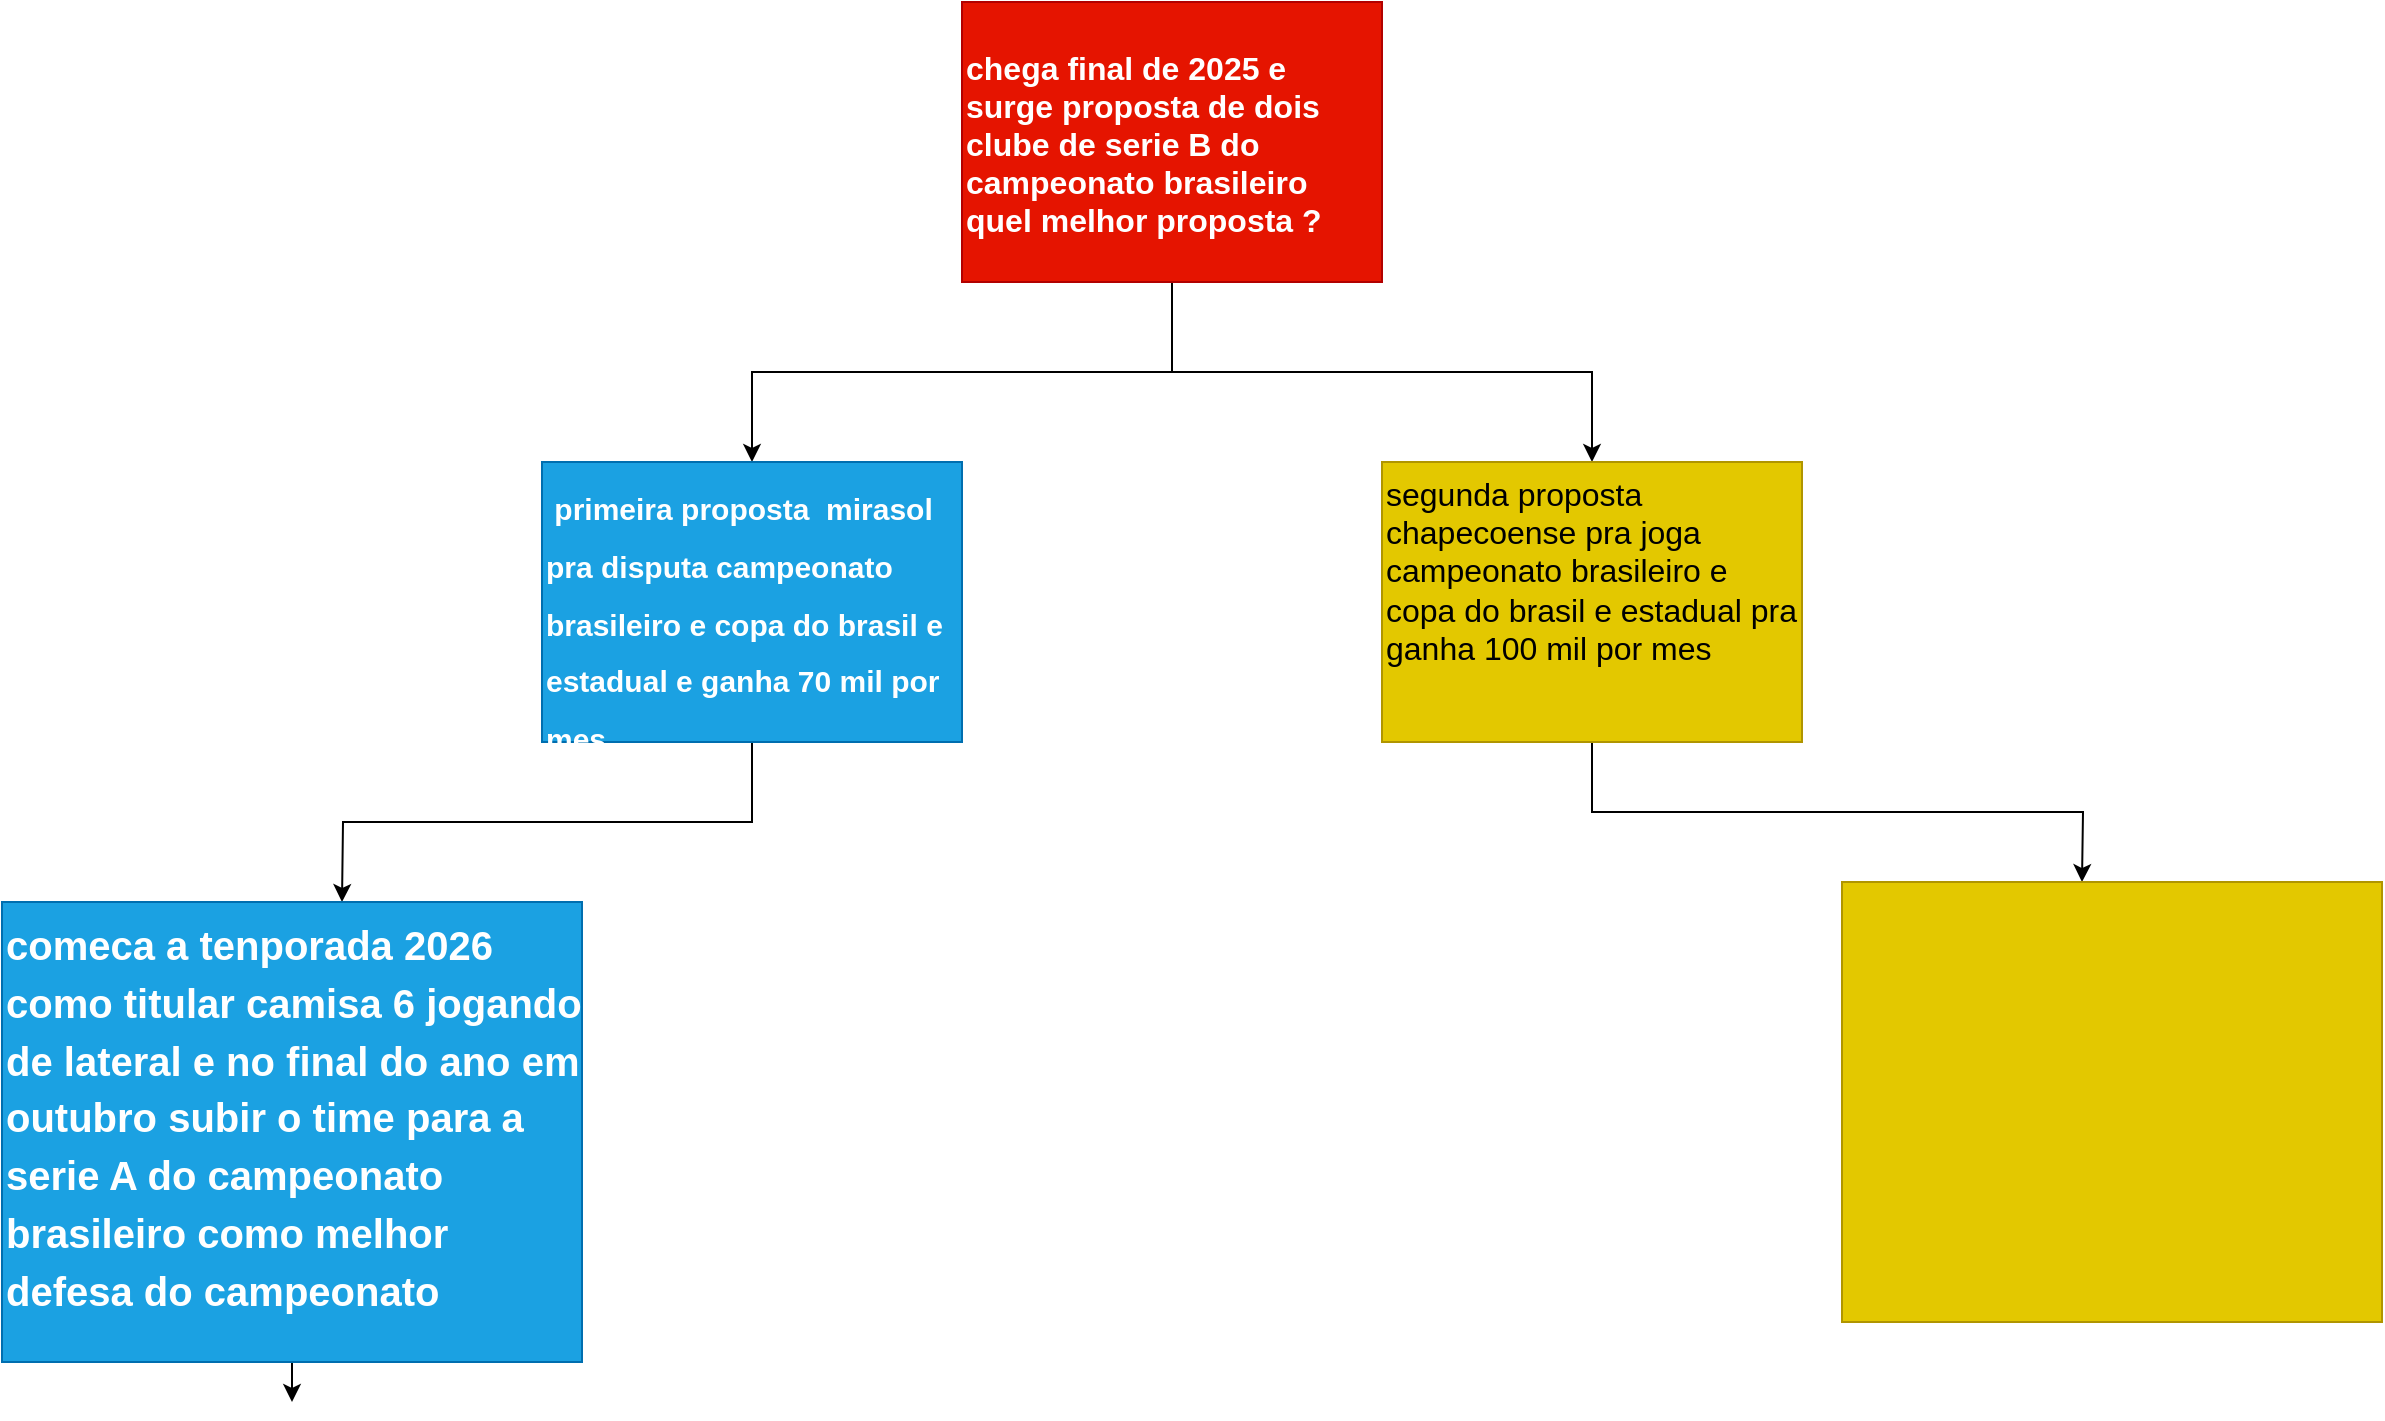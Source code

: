 <mxfile version="28.2.4">
  <diagram name="Página-1" id="W5UBHec2v-LbBHFmvyQv">
    <mxGraphModel dx="2551" dy="928" grid="1" gridSize="10" guides="1" tooltips="1" connect="1" arrows="1" fold="1" page="1" pageScale="1" pageWidth="827" pageHeight="1169" math="0" shadow="0">
      <root>
        <mxCell id="0" />
        <mxCell id="1" parent="0" />
        <mxCell id="a0-rwzOCjx9Mt6NF2cHN-6" style="edgeStyle=orthogonalEdgeStyle;rounded=0;orthogonalLoop=1;jettySize=auto;html=1;exitX=0.5;exitY=1;exitDx=0;exitDy=0;entryX=0.5;entryY=0;entryDx=0;entryDy=0;" parent="1" source="a0-rwzOCjx9Mt6NF2cHN-1" target="a0-rwzOCjx9Mt6NF2cHN-2" edge="1">
          <mxGeometry relative="1" as="geometry" />
        </mxCell>
        <mxCell id="a0-rwzOCjx9Mt6NF2cHN-8" value="" style="edgeStyle=orthogonalEdgeStyle;rounded=0;orthogonalLoop=1;jettySize=auto;html=1;" parent="1" source="a0-rwzOCjx9Mt6NF2cHN-1" target="a0-rwzOCjx9Mt6NF2cHN-7" edge="1">
          <mxGeometry relative="1" as="geometry" />
        </mxCell>
        <mxCell id="a0-rwzOCjx9Mt6NF2cHN-1" value="&lt;h5&gt;&lt;font style=&quot;font-size: 16px;&quot;&gt;chega final de 2025 e surge proposta de dois clube de serie B do campeonato brasileiro quel melhor proposta ?&amp;nbsp;&lt;/font&gt;&lt;/h5&gt;" style="text;html=1;whiteSpace=wrap;overflow=hidden;rounded=0;fillColor=#e51400;fontColor=#ffffff;strokeColor=#B20000;" parent="1" vertex="1">
          <mxGeometry x="270" y="80" width="210" height="140" as="geometry" />
        </mxCell>
        <mxCell id="a0-rwzOCjx9Mt6NF2cHN-9" style="edgeStyle=orthogonalEdgeStyle;rounded=0;orthogonalLoop=1;jettySize=auto;html=1;exitX=0.5;exitY=1;exitDx=0;exitDy=0;" parent="1" source="a0-rwzOCjx9Mt6NF2cHN-2" edge="1">
          <mxGeometry relative="1" as="geometry">
            <mxPoint x="-40" y="530" as="targetPoint" />
          </mxGeometry>
        </mxCell>
        <mxCell id="a0-rwzOCjx9Mt6NF2cHN-2" value="&lt;h1 style=&quot;margin-top: 0px;&quot;&gt;&lt;span style=&quot;font-size: 15px;&quot;&gt;&amp;nbsp;primeira proposta&amp;nbsp; mirasol&amp;nbsp; &amp;nbsp; pra disputa campeonato brasileiro e copa do brasil e estadual e ganha 70 mil por mes&amp;nbsp;&lt;/span&gt;&lt;/h1&gt;" style="text;html=1;whiteSpace=wrap;overflow=hidden;rounded=0;fillColor=#1ba1e2;fontColor=#ffffff;strokeColor=#006EAF;" parent="1" vertex="1">
          <mxGeometry x="60" y="310" width="210" height="140" as="geometry" />
        </mxCell>
        <mxCell id="a0-rwzOCjx9Mt6NF2cHN-10" style="edgeStyle=orthogonalEdgeStyle;rounded=0;orthogonalLoop=1;jettySize=auto;html=1;exitX=0.5;exitY=1;exitDx=0;exitDy=0;" parent="1" source="a0-rwzOCjx9Mt6NF2cHN-7" edge="1">
          <mxGeometry relative="1" as="geometry">
            <mxPoint x="830" y="520" as="targetPoint" />
          </mxGeometry>
        </mxCell>
        <mxCell id="a0-rwzOCjx9Mt6NF2cHN-7" value="&lt;span style=&quot;font-size: 16px;&quot;&gt;segunda proposta chapecoense pra joga campeonato brasileiro e copa do brasil e estadual pra ganha 100 mil por mes&amp;nbsp;&lt;/span&gt;" style="text;html=1;whiteSpace=wrap;overflow=hidden;rounded=0;fillColor=#e3c800;fontColor=#000000;strokeColor=#B09500;" parent="1" vertex="1">
          <mxGeometry x="480" y="310" width="210" height="140" as="geometry" />
        </mxCell>
        <mxCell id="o58Nc44f7ltlPzZKtUj9-1" style="edgeStyle=orthogonalEdgeStyle;rounded=0;orthogonalLoop=1;jettySize=auto;html=1;exitX=0.5;exitY=1;exitDx=0;exitDy=0;" edge="1" parent="1" source="a0-rwzOCjx9Mt6NF2cHN-11">
          <mxGeometry relative="1" as="geometry">
            <mxPoint x="-65" y="780" as="targetPoint" />
          </mxGeometry>
        </mxCell>
        <mxCell id="a0-rwzOCjx9Mt6NF2cHN-11" value="&lt;h1 style=&quot;margin-top: 0px;&quot;&gt;&lt;span style=&quot;font-size: 20px;&quot;&gt;comeca a tenporada 2026 como titular camisa 6 jogando de lateral e no final do ano em outubro subir o time para a serie A do campeonato brasileiro como melhor defesa do campeonato&lt;/span&gt;&lt;/h1&gt;" style="text;html=1;whiteSpace=wrap;overflow=hidden;rounded=0;fillColor=#1ba1e2;fontColor=#ffffff;strokeColor=#006EAF;" parent="1" vertex="1">
          <mxGeometry x="-210" y="530" width="290" height="230" as="geometry" />
        </mxCell>
        <mxCell id="a0-rwzOCjx9Mt6NF2cHN-13" value="&lt;h1 style=&quot;margin-top: 0px;&quot;&gt;&lt;br&gt;&lt;/h1&gt;" style="text;html=1;whiteSpace=wrap;overflow=hidden;rounded=0;fillColor=#e3c800;fontColor=#000000;strokeColor=#B09500;" parent="1" vertex="1">
          <mxGeometry x="710" y="520" width="270" height="220" as="geometry" />
        </mxCell>
      </root>
    </mxGraphModel>
  </diagram>
</mxfile>

